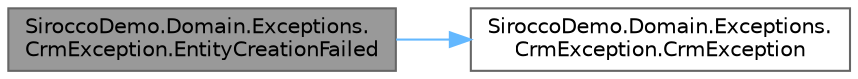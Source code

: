 digraph "SiroccoDemo.Domain.Exceptions.CrmException.EntityCreationFailed"
{
 // LATEX_PDF_SIZE
  bgcolor="transparent";
  edge [fontname=Helvetica,fontsize=10,labelfontname=Helvetica,labelfontsize=10];
  node [fontname=Helvetica,fontsize=10,shape=box,height=0.2,width=0.4];
  rankdir="LR";
  Node1 [id="Node000001",label="SiroccoDemo.Domain.Exceptions.\lCrmException.EntityCreationFailed",height=0.2,width=0.4,color="gray40", fillcolor="grey60", style="filled", fontcolor="black",tooltip=" "];
  Node1 -> Node2 [id="edge1_Node000001_Node000002",color="steelblue1",style="solid",tooltip=" "];
  Node2 [id="Node000002",label="SiroccoDemo.Domain.Exceptions.\lCrmException.CrmException",height=0.2,width=0.4,color="grey40", fillcolor="white", style="filled",URL="$class_sirocco_demo_1_1_domain_1_1_exceptions_1_1_crm_exception.html#a8995d7ffa3d76a1150965f863b8ef11e",tooltip=" "];
}
